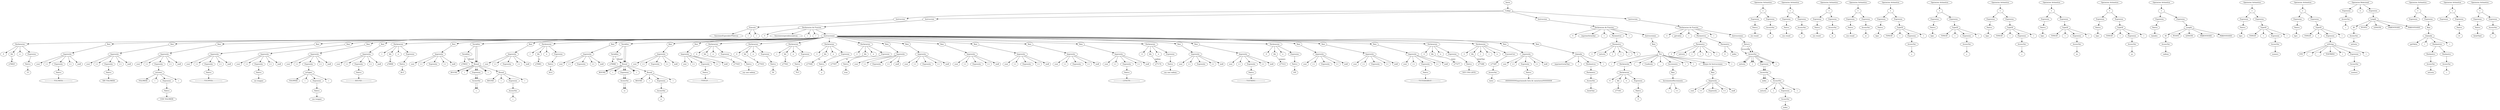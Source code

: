 digraph G {
n0[label="Inicio"]
nCodigo[label="Codigo"]
n0 -> nCodigo
n76808[label="Instruccion"]
nCodigo -> n76808
n76809[label="Execute"]
n76808 -> n76809
n76810[label="funcionesEspecialesYNativas"]
n76809 -> n76810
n76811[label="("]
n76809 -> n76811
n76812[label=")"]
n76809 -> n76812
n76813[label="Instruccion"]
nCodigo -> n76813
n76814[label="Declaracion de Funcion"]
n76813 -> n76814
n76815[label="5"]
n76814 -> n76815
n76816[label="funcionesespecialesynativas"]
n76814 -> n76816
n76817[label="("]
n76814 -> n76817
n76818[label=")"]
n76814 -> n76818
n76819[label="Instrucciones"]
n76814 -> n76819
n76820[label="Declaracion"]
n76821[label="0"]
n76820 -> n76821
n76822[label="Ids"]
n76822 -> n76825[label="a"]
n76820 -> n76822
n76823[label="="]
n76820 -> n76823
n76824[label="Expresion"]
n76826[label="Nativo"]
n76827[label="15"]
n76826 -> n76827
n76824 -> n76826
n76820 -> n76824
n76819 -> n76820
n76828[label="Raiz"]
n76819 -> n76828
n76829[label="Impresión"]
n76828 -> n76829
n76830[label="cout"]
n76829 -> n76830
n76831[label="<<"]
n76829 -> n76831
n76832[label="Expresión"]
n76829 -> n76832
n76833[label="Nativo"]
n76834[label="------------------TOLOWER-------------------"]
n76833 -> n76834
n76832 -> n76833
n76835[label="<<"]
n76829 -> n76835
n76836[label="endl"]
n76829 -> n76836
n76837[label="Raiz"]
n76819 -> n76837
n76838[label="Impresión"]
n76837 -> n76838
n76839[label="cout"]
n76838 -> n76839
n76840[label="<<"]
n76838 -> n76840
n76841[label="Expresión"]
n76838 -> n76841
n76842[label="Nativo"]
n76843[label="SIN TOLOWER"]
n76842 -> n76843
n76841 -> n76842
n76844[label="<<"]
n76838 -> n76844
n76845[label="endl"]
n76838 -> n76845
n76846[label="Raiz"]
n76819 -> n76846
n76847[label="Impresión"]
n76846 -> n76847
n76848[label="cout"]
n76847 -> n76848
n76849[label="<<"]
n76847 -> n76849
n76850[label="Expresión"]
n76847 -> n76850
n76851[label="toLower"]
n76852[label="TOLOWER"]
n76851 -> n76852
n76853[label="("]
n76851 -> n76853
n76854[label="Expresion"]
n76856[label="Nativo"]
n76857[label="CON TOLOWER"]
n76856 -> n76857
n76854 -> n76856
n76851 -> n76854
n76855[label=")"]
n76851 -> n76855
n76850 -> n76851
n76858[label="<<"]
n76847 -> n76858
n76859[label="endl"]
n76847 -> n76859
n76860[label="Raiz"]
n76819 -> n76860
n76861[label="Impresión"]
n76860 -> n76861
n76862[label="cout"]
n76861 -> n76862
n76863[label="<<"]
n76861 -> n76863
n76864[label="Expresión"]
n76861 -> n76864
n76865[label="Nativo"]
n76866[label="------------------TOUPPER-------------------"]
n76865 -> n76866
n76864 -> n76865
n76867[label="<<"]
n76861 -> n76867
n76868[label="endl"]
n76861 -> n76868
n76869[label="Raiz"]
n76819 -> n76869
n76870[label="Impresión"]
n76869 -> n76870
n76871[label="cout"]
n76870 -> n76871
n76872[label="<<"]
n76870 -> n76872
n76873[label="Expresión"]
n76870 -> n76873
n76874[label="Nativo"]
n76875[label="sin toupper"]
n76874 -> n76875
n76873 -> n76874
n76876[label="<<"]
n76870 -> n76876
n76877[label="endl"]
n76870 -> n76877
n76878[label="Raiz"]
n76819 -> n76878
n76879[label="Impresión"]
n76878 -> n76879
n76880[label="cout"]
n76879 -> n76880
n76881[label="<<"]
n76879 -> n76881
n76882[label="Expresión"]
n76879 -> n76882
n76883[label="toUpper"]
n76884[label="TOUPPER"]
n76883 -> n76884
n76885[label="("]
n76883 -> n76885
n76886[label="Expresion"]
n76888[label="Nativo"]
n76889[label="con toupper"]
n76888 -> n76889
n76886 -> n76888
n76883 -> n76886
n76887[label=")"]
n76883 -> n76887
n76882 -> n76883
n76890[label="<<"]
n76879 -> n76890
n76891[label="endl"]
n76879 -> n76891
n76892[label="Raiz"]
n76819 -> n76892
n76893[label="Impresión"]
n76892 -> n76893
n76894[label="cout"]
n76893 -> n76894
n76895[label="<<"]
n76893 -> n76895
n76896[label="Expresión"]
n76893 -> n76896
n76897[label="Nativo"]
n76898[label="------------------ROUND-------------------"]
n76897 -> n76898
n76896 -> n76897
n76899[label="<<"]
n76893 -> n76899
n76900[label="endl"]
n76893 -> n76900
n76901[label="Declaracion"]
n76902[label="1"]
n76901 -> n76902
n76903[label="Ids"]
n76903 -> n76906[label="c"]
n76901 -> n76903
n76904[label="="]
n76901 -> n76904
n76905[label="Expresion"]
n76907[label="Nativo"]
n76908[label="26.5"]
n76907 -> n76908
n76905 -> n76907
n76901 -> n76905
n76819 -> n76901
n76909[label="Raiz"]
n76819 -> n76909
n76910[label="Impresión"]
n76909 -> n76910
n76911[label="cout"]
n76910 -> n76911
n76912[label="<<"]
n76910 -> n76912
n76913[label="Expresión"]
n76910 -> n76913
nodo76914[label="Operacion Aritmetica"];
nodo76915[label="+"];
nodo76916[label="Expresion"];
nodo76917[label="Expresion"];
n76918[label="Nativo"]
n76919[label="sin round: "]
n76918 -> n76919
nodo76916 -> n76918
n76920[label="AccessVar"]
n76920 -> n76921
n76921[label="c"]
nodo76917 -> n76920
nodo76914 -> nodo76915;
nodo76915 -> nodo76916;
nodo76915 -> nodo76917;
n76922[label="<<"]
n76910 -> n76922
n76923[label="endl"]
n76910 -> n76923
n76924[label="Variables"]
n76819 -> n76924
n76925[label="Variables"]
n76924 -> n76925
n76925 -> n76933[label="c"]
n76925 -> n76926[label="Round"]
n76927[label="ROUND"]
n76926 -> n76927
n76928[label="("]
n76926 -> n76928
n76929[label="Expresion"]
n76931[label="AccessVar"]
n76931 -> n76932
n76932[label="c"]
n76929 -> n76931
n76926 -> n76929
n76930[label=")"]
n76926 -> n76930
n76924 -> n76926

n76934[label="Round"]
n76935[label="ROUND"]
n76934 -> n76935
n76936[label="("]
n76934 -> n76936
n76937[label="Expresion"]
n76939[label="AccessVar"]
n76939 -> n76940
n76940[label="c"]
n76937 -> n76939
n76934 -> n76937
n76938[label=")"]
n76934 -> n76938
n76926[label="Round"]
n76927[label="ROUND"]
n76926 -> n76927
n76928[label="("]
n76926 -> n76928
n76929[label="Expresion"]
n76931[label="AccessVar"]
n76931 -> n76932
n76932[label="c"]
n76929 -> n76931
n76926 -> n76929
n76930[label=")"]
n76926 -> n76930
n76924 -> n76926
 -> n76934
n76941[label="Raiz"]
n76819 -> n76941
n76942[label="Impresión"]
n76941 -> n76942
n76943[label="cout"]
n76942 -> n76943
n76944[label="<<"]
n76942 -> n76944
n76945[label="Expresión"]
n76942 -> n76945
nodo76946[label="Operacion Aritmetica"];
nodo76947[label="+"];
nodo76948[label="Expresion"];
nodo76949[label="Expresion"];
n76950[label="Nativo"]
n76951[label="con round "]
n76950 -> n76951
nodo76948 -> n76950
n76952[label="AccessVar"]
n76952 -> n76953
n76953[label="c"]
nodo76949 -> n76952
nodo76946 -> nodo76947;
nodo76947 -> nodo76948;
nodo76947 -> nodo76949;
n76954[label="<<"]
n76942 -> n76954
n76955[label="endl"]
n76942 -> n76955
n76956[label="Declaracion"]
n76957[label="1"]
n76956 -> n76957
n76958[label="Ids"]
n76958 -> n76961[label="cc"]
n76956 -> n76958
n76959[label="="]
n76956 -> n76959
n76960[label="Expresion"]
n76962[label="Nativo"]
n76963[label="26.4"]
n76962 -> n76963
n76960 -> n76962
n76956 -> n76960
n76819 -> n76956
n76964[label="Raiz"]
n76819 -> n76964
n76965[label="Impresión"]
n76964 -> n76965
n76966[label="cout"]
n76965 -> n76966
n76967[label="<<"]
n76965 -> n76967
n76968[label="Expresión"]
n76965 -> n76968
nodo76969[label="Operacion Aritmetica"];
nodo76970[label="+"];
nodo76971[label="Expresion"];
nodo76972[label="Expresion"];
n76973[label="Nativo"]
n76974[label="sin round: "]
n76973 -> n76974
nodo76971 -> n76973
n76975[label="AccessVar"]
n76975 -> n76976
n76976[label="cc"]
nodo76972 -> n76975
nodo76969 -> nodo76970;
nodo76970 -> nodo76971;
nodo76970 -> nodo76972;
n76977[label="<<"]
n76965 -> n76977
n76978[label="endl"]
n76965 -> n76978
n76979[label="Variables"]
n76819 -> n76979
n76980[label="Variables"]
n76979 -> n76980
n76980 -> n76988[label="cc"]
n76980 -> n76981[label="Round"]
n76982[label="ROUND"]
n76981 -> n76982
n76983[label="("]
n76981 -> n76983
n76984[label="Expresion"]
n76986[label="AccessVar"]
n76986 -> n76987
n76987[label="cc"]
n76984 -> n76986
n76981 -> n76984
n76985[label=")"]
n76981 -> n76985
n76979 -> n76981

n76989[label="Round"]
n76990[label="ROUND"]
n76989 -> n76990
n76991[label="("]
n76989 -> n76991
n76992[label="Expresion"]
n76994[label="AccessVar"]
n76994 -> n76995
n76995[label="cc"]
n76992 -> n76994
n76989 -> n76992
n76993[label=")"]
n76989 -> n76993
n76981[label="Round"]
n76982[label="ROUND"]
n76981 -> n76982
n76983[label="("]
n76981 -> n76983
n76984[label="Expresion"]
n76986[label="AccessVar"]
n76986 -> n76987
n76987[label="cc"]
n76984 -> n76986
n76981 -> n76984
n76985[label=")"]
n76981 -> n76985
n76979 -> n76981
 -> n76989
n76996[label="Raiz"]
n76819 -> n76996
n76997[label="Impresión"]
n76996 -> n76997
n76998[label="cout"]
n76997 -> n76998
n76999[label="<<"]
n76997 -> n76999
n77000[label="Expresión"]
n76997 -> n77000
nodo77001[label="Operacion Aritmetica"];
nodo77002[label="+"];
nodo77003[label="Expresion"];
nodo77004[label="Expresion"];
n77005[label="Nativo"]
n77006[label="con round "]
n77005 -> n77006
nodo77003 -> n77005
n77007[label="AccessVar"]
n77007 -> n77008
n77008[label="cc"]
nodo77004 -> n77007
nodo77001 -> nodo77002;
nodo77002 -> nodo77003;
nodo77002 -> nodo77004;
n77009[label="<<"]
n76997 -> n77009
n77010[label="endl"]
n76997 -> n77010
n77011[label="Raiz"]
n76819 -> n77011
n77012[label="Impresión"]
n77011 -> n77012
n77013[label="cout"]
n77012 -> n77013
n77014[label="<<"]
n77012 -> n77014
n77015[label="Expresión"]
n77012 -> n77015
n77016[label="Nativo"]
n77017[label="-----------------TYPEOF--------------------"]
n77016 -> n77017
n77015 -> n77016
n77018[label="<<"]
n77012 -> n77018
n77019[label="endl"]
n77012 -> n77019
n77020[label="Declaracion"]
n77021[label="4"]
n77020 -> n77021
n77022[label="Ids"]
n77022 -> n77025[label="x"]
n77020 -> n77022
n77023[label="="]
n77020 -> n77023
n77024[label="Expresion"]
n77026[label="Nativo"]
n77027[label="soy una cadena"]
n77026 -> n77027
n77024 -> n77026
n77020 -> n77024
n76819 -> n77020
n77028[label="Declaracion"]
n77029[label="0"]
n77028 -> n77029
n77030[label="Ids"]
n77030 -> n77033[label="y"]
n77028 -> n77030
n77031[label="="]
n77028 -> n77031
n77032[label="Expresion"]
n77034[label="Nativo"]
n77035[label="50"]
n77034 -> n77035
n77032 -> n77034
n77028 -> n77032
n76819 -> n77028
n77036[label="Declaracion"]
n77037[label="1"]
n77036 -> n77037
n77038[label="Ids"]
n77038 -> n77041[label="z"]
n77036 -> n77038
n77039[label="="]
n77036 -> n77039
n77040[label="Expresion"]
n77042[label="Nativo"]
n77043[label="78.5"]
n77042 -> n77043
n77040 -> n77042
n77036 -> n77040
n76819 -> n77036
n77044[label="Declaracion"]
n77045[label="3"]
n77044 -> n77045
n77046[label="Ids"]
n77046 -> n77049[label="xx"]
n77044 -> n77046
n77047[label="="]
n77044 -> n77047
n77048[label="Expresion"]
n77050[label="Nativo"]
n77051[label="a"]
n77050 -> n77051
n77048 -> n77050
n77044 -> n77048
n76819 -> n77044
n77052[label="Declaracion"]
n77053[label="2"]
n77052 -> n77053
n77054[label="Ids"]
n77054 -> n77057[label="yy"]
n77052 -> n77054
n77055[label="="]
n77052 -> n77055
n77056[label="Expresion"]
n77058[label="Nativo"]
n77059[label="true"]
n77058 -> n77059
n77056 -> n77058
n77052 -> n77056
n76819 -> n77052
n77060[label="Raiz"]
n76819 -> n77060
n77061[label="Impresión"]
n77060 -> n77061
n77062[label="cout"]
n77061 -> n77062
n77063[label="<<"]
n77061 -> n77063
n77064[label="Expresión"]
n77061 -> n77064
nodo77065[label="Operacion Aritmetica"];
nodo77066[label="+"];
nodo77067[label="Expresion"];
nodo77068[label="Expresion"];
n77069[label="Nativo"]
n77070[label="tipo: "]
n77069 -> n77070
nodo77067 -> n77069
n77071[label="TypeOf"]
n77072[label="TYPEOF"]
n77071 -> n77072
n77073[label="("]
n77071 -> n77073
n77074[label="Expresion"]
n77076[label="AccessVar"]
n77076 -> n77077
n77077[label="x"]
n77074 -> n77076
n77071 -> n77074
n77075[label=")"]
n77071 -> n77075
nodo77068 -> n77071
nodo77065 -> nodo77066;
nodo77066 -> nodo77067;
nodo77066 -> nodo77068;
n77078[label="<<"]
n77061 -> n77078
n77079[label="endl"]
n77061 -> n77079
n77080[label="Raiz"]
n76819 -> n77080
n77081[label="Impresión"]
n77080 -> n77081
n77082[label="cout"]
n77081 -> n77082
n77083[label="<<"]
n77081 -> n77083
n77084[label="Expresión"]
n77081 -> n77084
nodo77085[label="Operacion Aritmetica"];
nodo77086[label="+"];
nodo77087[label="Expresion"];
nodo77088[label="Expresion"];
n77089[label="Nativo"]
n77090[label="tipo: "]
n77089 -> n77090
nodo77087 -> n77089
n77091[label="TypeOf"]
n77092[label="TYPEOF"]
n77091 -> n77092
n77093[label="("]
n77091 -> n77093
n77094[label="Expresion"]
n77096[label="AccessVar"]
n77096 -> n77097
n77097[label="y"]
n77094 -> n77096
n77091 -> n77094
n77095[label=")"]
n77091 -> n77095
nodo77088 -> n77091
nodo77085 -> nodo77086;
nodo77086 -> nodo77087;
nodo77086 -> nodo77088;
n77098[label="<<"]
n77081 -> n77098
n77099[label="endl"]
n77081 -> n77099
n77100[label="Raiz"]
n76819 -> n77100
n77101[label="Impresión"]
n77100 -> n77101
n77102[label="cout"]
n77101 -> n77102
n77103[label="<<"]
n77101 -> n77103
n77104[label="Expresión"]
n77101 -> n77104
nodo77105[label="Operacion Aritmetica"];
nodo77106[label="+"];
nodo77107[label="Expresion"];
nodo77108[label="Expresion"];
n77109[label="Nativo"]
n77110[label="tipo: "]
n77109 -> n77110
nodo77107 -> n77109
n77111[label="TypeOf"]
n77112[label="TYPEOF"]
n77111 -> n77112
n77113[label="("]
n77111 -> n77113
n77114[label="Expresion"]
n77116[label="AccessVar"]
n77116 -> n77117
n77117[label="z"]
n77114 -> n77116
n77111 -> n77114
n77115[label=")"]
n77111 -> n77115
nodo77108 -> n77111
nodo77105 -> nodo77106;
nodo77106 -> nodo77107;
nodo77106 -> nodo77108;
n77118[label="<<"]
n77101 -> n77118
n77119[label="endl"]
n77101 -> n77119
n77120[label="Raiz"]
n76819 -> n77120
n77121[label="Impresión"]
n77120 -> n77121
n77122[label="cout"]
n77121 -> n77122
n77123[label="<<"]
n77121 -> n77123
n77124[label="Expresión"]
n77121 -> n77124
nodo77125[label="Operacion Aritmetica"];
nodo77126[label="+"];
nodo77127[label="Expresion"];
nodo77128[label="Expresion"];
n77129[label="Nativo"]
n77130[label="tipo: "]
n77129 -> n77130
nodo77127 -> n77129
n77131[label="TypeOf"]
n77132[label="TYPEOF"]
n77131 -> n77132
n77133[label="("]
n77131 -> n77133
n77134[label="Expresion"]
n77136[label="AccessVar"]
n77136 -> n77137
n77137[label="xx"]
n77134 -> n77136
n77131 -> n77134
n77135[label=")"]
n77131 -> n77135
nodo77128 -> n77131
nodo77125 -> nodo77126;
nodo77126 -> nodo77127;
nodo77126 -> nodo77128;
n77138[label="<<"]
n77121 -> n77138
n77139[label="endl"]
n77121 -> n77139
n77140[label="Raiz"]
n76819 -> n77140
n77141[label="Impresión"]
n77140 -> n77141
n77142[label="cout"]
n77141 -> n77142
n77143[label="<<"]
n77141 -> n77143
n77144[label="Expresión"]
n77141 -> n77144
nodo77145[label="Operacion Aritmetica"];
nodo77146[label="+"];
nodo77147[label="Expresion"];
nodo77148[label="Expresion"];
n77149[label="Nativo"]
n77150[label="tipo: "]
n77149 -> n77150
nodo77147 -> n77149
n77151[label="TypeOf"]
n77152[label="TYPEOF"]
n77151 -> n77152
n77153[label="("]
n77151 -> n77153
n77154[label="Expresion"]
n77156[label="AccessVar"]
n77156 -> n77157
n77157[label="yy"]
n77154 -> n77156
n77151 -> n77154
n77155[label=")"]
n77151 -> n77155
nodo77148 -> n77151
nodo77145 -> nodo77146;
nodo77146 -> nodo77147;
nodo77146 -> nodo77148;
n77158[label="<<"]
n77141 -> n77158
n77159[label="endl"]
n77141 -> n77159
n77160[label="Raiz"]
n76819 -> n77160
n77161[label="Impresión"]
n77160 -> n77161
n77162[label="cout"]
n77161 -> n77162
n77163[label="<<"]
n77161 -> n77163
n77164[label="Expresión"]
n77161 -> n77164
n77165[label="Nativo"]
n77166[label="------------------LENGTH-------------------"]
n77165 -> n77166
n77164 -> n77165
n77167[label="<<"]
n77161 -> n77167
n77168[label="endl"]
n77161 -> n77168
n77169[label="Declaracion"]
n77170[label="4"]
n77169 -> n77170
n77171[label="Ids"]
n77171 -> n77174[label="cadena"]
n77169 -> n77171
n77172[label="="]
n77169 -> n77172
n77173[label="Expresion"]
n77175[label="Nativo"]
n77176[label="soy una cadena"]
n77175 -> n77176
n77173 -> n77175
n77169 -> n77173
n76819 -> n77169
n77177[label="Raiz"]
n76819 -> n77177
n77178[label="Impresión"]
n77177 -> n77178
n77179[label="cout"]
n77178 -> n77179
n77180[label="<<"]
n77178 -> n77180
n77181[label="Expresión"]
n77178 -> n77181
nodo77182[label="Operacion Aritmetica"];
nodo77183[label="+"];
nodo77184[label="Expresion"];
nodo77185[label="Expresion"];
n77186[label="Nativo"]
n77187[label="tamaño: "]
n77186 -> n77187
nodo77184 -> n77186
n77188[label="Length"]
n77189[label="ID"]
n77194[label="AccessVar"]
n77194 -> n77195
n77195[label="cadena"]
n77189 -> n77194
n77188 -> n77189
n77190[label="PUNTO"]
n77188 -> n77190
n77191[label="LENGTH"]
n77188 -> n77191
n77192[label="PARENTESISI"]
n77188 -> n77192
n77193[label="PARENTESISD"]
n77188 -> n77193
nodo77185 -> n77188
nodo77182 -> nodo77183;
nodo77183 -> nodo77184;
nodo77183 -> nodo77185;
n77196[label="<<"]
n77178 -> n77196
n77197[label="endl"]
n77178 -> n77197
n77198[label="Raiz"]
n76819 -> n77198
n77199[label="Impresión"]
n77198 -> n77199
n77200[label="cout"]
n77199 -> n77200
n77201[label="<<"]
n77199 -> n77201
n77202[label="Expresión"]
n77199 -> n77202
n77203[label="Nativo"]
n77204[label="------------------TOSTRING-------------------"]
n77203 -> n77204
n77202 -> n77203
n77205[label="<<"]
n77199 -> n77205
n77206[label="endl"]
n77199 -> n77206
n77207[label="Declaracion"]
n77208[label="0"]
n77207 -> n77208
n77209[label="Ids"]
n77209 -> n77212[label="numero"]
n77207 -> n77209
n77210[label="="]
n77207 -> n77210
n77211[label="Expresion"]
n77213[label="Nativo"]
n77214[label="105"]
n77213 -> n77214
n77211 -> n77213
n77207 -> n77211
n76819 -> n77207
n77215[label="Raiz"]
n76819 -> n77215
n77216[label="Impresión"]
n77215 -> n77216
n77217[label="cout"]
n77216 -> n77217
n77218[label="<<"]
n77216 -> n77218
n77219[label="Expresión"]
n77216 -> n77219
nodo77220[label="Operacion Aritmetica"];
nodo77221[label="+"];
nodo77222[label="Expresion"];
nodo77223[label="Expresion"];
n77224[label="Nativo"]
n77225[label="tipo: "]
n77224 -> n77225
nodo77222 -> n77224
n77226[label="TypeOf"]
n77227[label="TYPEOF"]
n77226 -> n77227
n77228[label="("]
n77226 -> n77228
n77229[label="Expresion"]
n77231[label="AccessVar"]
n77231 -> n77232
n77232[label="numero"]
n77229 -> n77231
n77226 -> n77229
n77230[label=")"]
n77226 -> n77230
nodo77223 -> n77226
nodo77220 -> nodo77221;
nodo77221 -> nodo77222;
nodo77221 -> nodo77223;
n77233[label="<<"]
n77216 -> n77233
n77234[label="endl"]
n77216 -> n77234
n77235[label="Raiz"]
n76819 -> n77235
n77236[label="Impresión"]
n77235 -> n77236
n77237[label="cout"]
n77236 -> n77237
n77238[label="<<"]
n77236 -> n77238
n77239[label="Expresión"]
n77236 -> n77239
nodo77240[label="Operacion Aritmetica"];
nodo77241[label="+"];
nodo77242[label="Expresion"];
nodo77243[label="Expresion"];
n77244[label="Nativo"]
n77245[label="tipo: "]
n77244 -> n77245
nodo77242 -> n77244
n77246[label="TypeOf"]
n77247[label="TYPEOF"]
n77246 -> n77247
n77248[label="("]
n77246 -> n77248
n77249[label="Expresion"]
n77251[label="toString"]
n77252[label="STD"]
n77251 -> n77252
n77253[label=":"]
n77251 -> n77253
n77254[label=":"]
n77251 -> n77254
n77255[label="TOSTRING"]
n77251 -> n77255
n77256[label="("]
n77251 -> n77256
n77257[label="Expresion"]
n77259[label="AccessVar"]
n77259 -> n77260
n77260[label="numero"]
n77257 -> n77259
n77251 -> n77257
n77258[label=")"]
n77251 -> n77258
n77249 -> n77251
n77246 -> n77249
n77250[label=")"]
n77246 -> n77250
nodo77243 -> n77246
nodo77240 -> nodo77241;
nodo77241 -> nodo77242;
nodo77241 -> nodo77243;
n77261[label="<<"]
n77236 -> n77261
n77262[label="endl"]
n77236 -> n77262
n77263[label="Raiz"]
n76819 -> n77263
n77264[label="Impresión"]
n77263 -> n77264
n77265[label="cout"]
n77264 -> n77265
n77266[label="<<"]
n77264 -> n77266
n77267[label="Expresión"]
n77264 -> n77267
n77268[label="Nativo"]
n77269[label="----------------TOCHARARRAY------------------"]
n77268 -> n77269
n77267 -> n77268
n77270[label="<<"]
n77264 -> n77270
n77271[label="endl"]
n77264 -> n77271
n77272[label="Declaracion"]
n77273[label="4"]
n77272 -> n77273
n77274[label="Ids"]
n77274 -> n77277[label="texto"]
n77272 -> n77274
n77275[label="="]
n77272 -> n77275
n77276[label="Expresion"]
n77278[label="Nativo"]
n77279[label="SOY UNA LISTA"]
n77278 -> n77279
n77276 -> n77278
n77272 -> n77276
n76819 -> n77272
n77280[label="Declaracion"]
n77281[label="3"]
n77280 -> n77281
n77282[label="Ids"]
n77282 -> n77288[label="listaChar"]
n77280 -> n77282
n77283[label="["]
n77280 -> n77283
n77284[label="]"]
n77280 -> n77284
n77285[label="="]
n77280 -> n77285
n77286[label="FuncionCstr"]
n77280 -> n77286
n77289[label="AccessVar"]
n77289 -> n77290
n77290[label="texto"]
n77287 -> n77289
n77286 -> n77287
n76819 -> n77280
n77291[label="Raiz"]
n76819 -> n77291
n77292[label="Impresión"]
n77291 -> n77292
n77293[label="cout"]
n77292 -> n77293
n77294[label="<<"]
n77292 -> n77294
n77295[label="Expresión"]
n77292 -> n77295
n77296[label="Nativo"]
n77297[label="########imprimiendo lista de caracteres#######"]
n77296 -> n77297
n77295 -> n77296
n77298[label="<<"]
n77292 -> n77298
n77299[label="endl"]
n77292 -> n77299
n77300[label="Raiz"]
n76819 -> n77300
n77301[label="Llamada"]
n77300 -> n77301
n77302[label="imprimirListaChar"]
n77301 -> n77302
n77303[label="("]
n77301 -> n77303
n77305[label="Parámetros"]
n77301 -> n77305
n77306[label="Parámetro"]
n77305 -> n77306
n77307[label="AccessVar"]
n77307 -> n77308
n77308[label="listaChar"]
n77306 -> n77307
n77304[label=")"]
n77301 -> n77304
n77309[label="Instruccion"]
nCodigo -> n77309
n77310[label="Declaracion de Funcion"]
n77309 -> n77310
n77311[label="5"]
n77310 -> n77311
n77312[label="imprimirlistachar"]
n77310 -> n77312
n77313[label="("]
n77310 -> n77313
n77316[label="Parametros"]
n77310 -> n77316
n77317[label="Parametro"]
n77316 -> n77317
n77318[label="3"]
n77317 -> n77318
n77319[label="miLista"]
n77317 -> n77319
n77320[label="["]
n77317 -> n77320
n77321[label="]"]
n77317 -> n77321
n77322[label="["]
n77317 -> n77322
n77323[label="]"]
n77317 -> n77323
n77314[label=")"]
n77310 -> n77314
n77315[label="Instrucciones"]
n77310 -> n77315
n77324[label="Raiz"]
n77315 -> n77324
n77325[label="For"]
n77324 -> n77325
n77326[label="("]
n77325 -> n77326
n77327[label="Declaración"]
n77325 -> n77327
n77336[label="Declaracion"]
n77337[label="0"]
n77336 -> n77337
n77338[label="Ids"]
n77338 -> n77341[label="i"]
n77336 -> n77338
n77339[label="="]
n77336 -> n77339
n77340[label="Expresion"]
n77342[label="Nativo"]
n77343[label="0"]
n77342 -> n77343
n77340 -> n77342
n77336 -> n77340
n77327 -> n77336
n77328[label=";"]
n77325 -> n77328
n77329[label="Condición"]
n77325 -> n77329
n77344[label="Operacion Relacional"]
n77345[label="Expresion"]
n77347[label="2"]
n77346[label="Expresion"]
n77344 -> n77345
n77344 -> n77347
n77344 -> n77346
n77348[label="AccessVar"]
n77348 -> n77349
n77349[label="i"]
n77345 -> n77348
n77350[label="Length"]
n77351[label="ID"]
n77356[label="AccessVar"]
n77356 -> n77357
n77357[label="miLista"]
n77351 -> n77356
n77350 -> n77351
n77352[label="PUNTO"]
n77350 -> n77352
n77353[label="LENGTH"]
n77350 -> n77353
n77354[label="PARENTESISI"]
n77350 -> n77354
n77355[label="PARENTESISD"]
n77350 -> n77355
n77346 -> n77350
n77330[label=";"]
n77325 -> n77330
n77331[label="Incremento"]
n77325 -> n77331
n77358[label="Raiz"]
n77331 -> n77358
n77359[label="Incremento/Decremento"]
n77358 -> n77359
n77360[label="i"]
n77359 -> n77360
n77361[label="++"]
n77359 -> n77361
n77332[label=")"]
n77325 -> n77332
n77333[label="{"]
n77325 -> n77333
n77334[label="Bloque de Instrucciones"]
n77325 -> n77334
n77362[label="Raiz"]
n77334 -> n77362
n77363[label="Impresión"]
n77362 -> n77363
n77364[label="cout"]
n77363 -> n77364
n77365[label="<<"]
n77363 -> n77365
n77366[label="Expresión"]
n77363 -> n77366
nodo77367[label="Operacion Aritmetica"];
nodo77368[label="+"];
nodo77369[label="Expresion"];
nodo77370[label="Expresion"];
nodo77371[label="Operacion Aritmetica"];
nodo77372[label="+"];
nodo77373[label="Expresion"];
nodo77374[label="Expresion"];
nodo77375[label="Operacion Aritmetica"];
nodo77376[label="+"];
nodo77377[label="Expresion"];
nodo77378[label="Expresion"];
n77379[label="Nativo"]
n77380[label="listaChar["]
n77379 -> n77380
nodo77377 -> n77379
n77381[label="AccessVar"]
n77381 -> n77382
n77382[label="i"]
nodo77378 -> n77381
nodo77375 -> nodo77376;
nodo77376 -> nodo77377;
nodo77376 -> nodo77378;
n77383[label="Nativo"]
n77384[label="] = "]
n77383 -> n77384
nodo77374 -> n77383
nodo77371 -> nodo77372;
nodo77372 -> nodo77373;
nodo77372 -> nodo77374;
n77385[label="Raiz"]
nodo77370 -> n77385
n77386[label="Llamada"]
n77385 -> n77386
n77387[label="getValue"]
n77386 -> n77387
n77388[label="("]
n77386 -> n77388
n77390[label="Parámetros"]
n77386 -> n77390
n77391[label="Parámetro"]
n77390 -> n77391
n77392[label="AccessVar"]
n77392 -> n77393
n77393[label="miLista"]
n77391 -> n77392
n77394[label="Parámetro"]
n77390 -> n77394
n77395[label="AccessVar"]
n77395 -> n77396
n77396[label="i"]
n77394 -> n77395
n77389[label=")"]
n77386 -> n77389
nodo77367 -> nodo77368;
nodo77368 -> nodo77369;
nodo77368 -> nodo77370;
n77397[label="<<"]
n77363 -> n77397
n77398[label="endl"]
n77363 -> n77398
n77335[label="}"]
n77325 -> n77335
n77399[label="Instruccion"]
nCodigo -> n77399
n77400[label="Declaracion de Funcion"]
n77399 -> n77400
n77401[label="3"]
n77400 -> n77401
n77402[label="getvalue"]
n77400 -> n77402
n77403[label="("]
n77400 -> n77403
n77406[label="Parametros"]
n77400 -> n77406
n77407[label="Parametro"]
n77406 -> n77407
n77408[label="3"]
n77407 -> n77408
n77409[label="miLista"]
n77407 -> n77409
n77410[label="["]
n77407 -> n77410
n77411[label="]"]
n77407 -> n77411
n77412[label="["]
n77407 -> n77412
n77413[label="]"]
n77407 -> n77413
n77414[label="Parametro"]
n77406 -> n77414
n77415[label="0"]
n77414 -> n77415
n77416[label="index"]
n77414 -> n77416
n77404[label=")"]
n77400 -> n77404
n77405[label="Instrucciones"]
n77400 -> n77405
n77417[label="Return"]
n77405 -> n77417
n77417 -> n77419[label="AccesoVec"]
n77420[label="miLista"]
n77421[label="["]
n77422[label="Expresion"]
n77423[label="]"]
n77417 -> n77419
n77419 -> n77420
n77419 -> n77421
n77419 -> n77422
n77419 -> n77423
n77424[label="AccessVar"]
n77424 -> n77425
n77425[label="index"]
n77422 -> n77424

n77426[label="AccesoVec"]
n77427[label="miLista"]
n77428[label="["]
n77429[label="Expresion"]
n77430[label="]"]
n77419[label="AccesoVec"]
n77420[label="miLista"]
n77421[label="["]
n77422[label="Expresion"]
n77423[label="]"]
n77417 -> n77419
n77419 -> n77420
n77419 -> n77421
n77419 -> n77422
n77419 -> n77423
n77424[label="AccessVar"]
n77424 -> n77425
n77425[label="index"]
n77422 -> n77424
 -> n77426
n77426 -> n77427
n77426 -> n77428
n77426 -> n77429
n77426 -> n77430
n77431[label="AccessVar"]
n77431 -> n77432
n77432[label="index"]
n77429 -> n77431

}